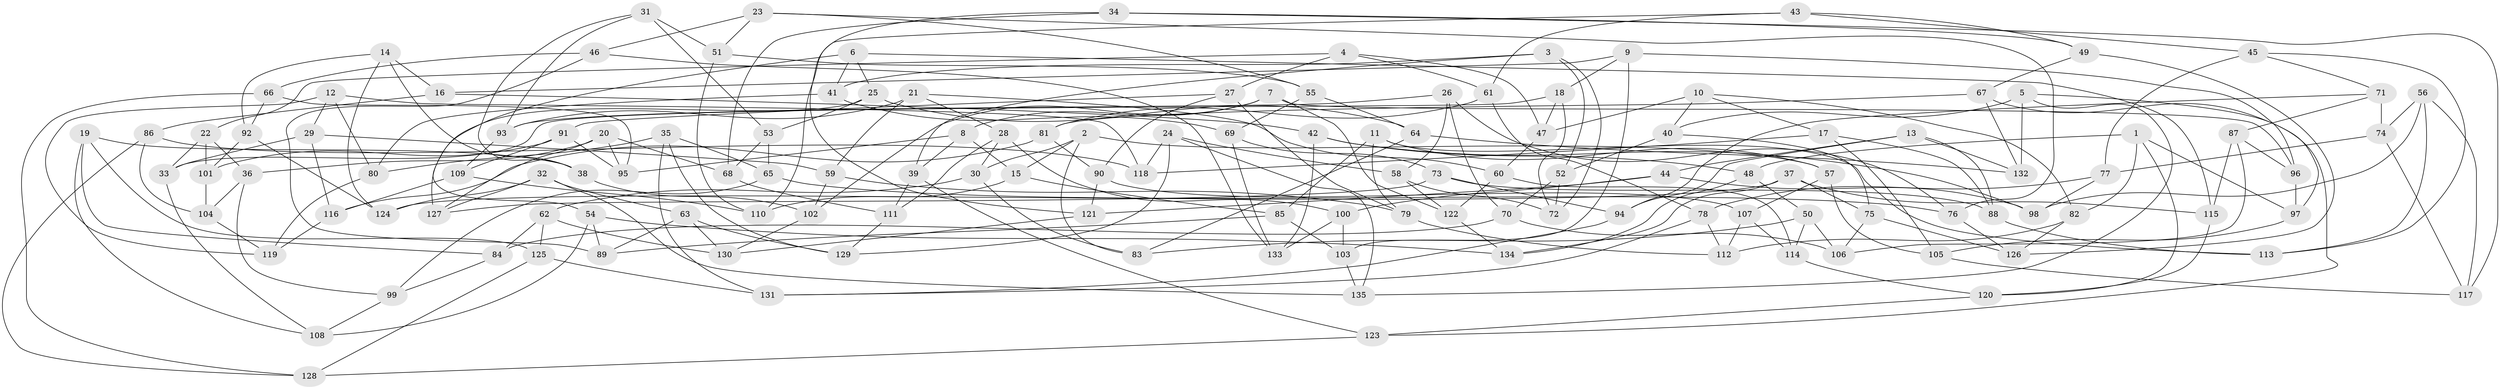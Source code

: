 // Generated by graph-tools (version 1.1) at 2025/58/03/09/25 04:58:43]
// undirected, 135 vertices, 270 edges
graph export_dot {
graph [start="1"]
  node [color=gray90,style=filled];
  1;
  2;
  3;
  4;
  5;
  6;
  7;
  8;
  9;
  10;
  11;
  12;
  13;
  14;
  15;
  16;
  17;
  18;
  19;
  20;
  21;
  22;
  23;
  24;
  25;
  26;
  27;
  28;
  29;
  30;
  31;
  32;
  33;
  34;
  35;
  36;
  37;
  38;
  39;
  40;
  41;
  42;
  43;
  44;
  45;
  46;
  47;
  48;
  49;
  50;
  51;
  52;
  53;
  54;
  55;
  56;
  57;
  58;
  59;
  60;
  61;
  62;
  63;
  64;
  65;
  66;
  67;
  68;
  69;
  70;
  71;
  72;
  73;
  74;
  75;
  76;
  77;
  78;
  79;
  80;
  81;
  82;
  83;
  84;
  85;
  86;
  87;
  88;
  89;
  90;
  91;
  92;
  93;
  94;
  95;
  96;
  97;
  98;
  99;
  100;
  101;
  102;
  103;
  104;
  105;
  106;
  107;
  108;
  109;
  110;
  111;
  112;
  113;
  114;
  115;
  116;
  117;
  118;
  119;
  120;
  121;
  122;
  123;
  124;
  125;
  126;
  127;
  128;
  129;
  130;
  131;
  132;
  133;
  134;
  135;
  1 -- 82;
  1 -- 120;
  1 -- 97;
  1 -- 48;
  2 -- 30;
  2 -- 57;
  2 -- 83;
  2 -- 15;
  3 -- 41;
  3 -- 39;
  3 -- 52;
  3 -- 72;
  4 -- 61;
  4 -- 27;
  4 -- 47;
  4 -- 22;
  5 -- 135;
  5 -- 40;
  5 -- 97;
  5 -- 132;
  6 -- 115;
  6 -- 25;
  6 -- 54;
  6 -- 41;
  7 -- 8;
  7 -- 96;
  7 -- 102;
  7 -- 122;
  8 -- 95;
  8 -- 39;
  8 -- 15;
  9 -- 103;
  9 -- 16;
  9 -- 18;
  9 -- 96;
  10 -- 82;
  10 -- 40;
  10 -- 17;
  10 -- 47;
  11 -- 85;
  11 -- 57;
  11 -- 79;
  11 -- 113;
  12 -- 29;
  12 -- 80;
  12 -- 119;
  12 -- 118;
  13 -- 94;
  13 -- 88;
  13 -- 132;
  13 -- 44;
  14 -- 38;
  14 -- 124;
  14 -- 92;
  14 -- 16;
  15 -- 85;
  15 -- 110;
  16 -- 42;
  16 -- 86;
  17 -- 118;
  17 -- 88;
  17 -- 105;
  18 -- 47;
  18 -- 72;
  18 -- 33;
  19 -- 38;
  19 -- 125;
  19 -- 84;
  19 -- 108;
  20 -- 95;
  20 -- 36;
  20 -- 68;
  20 -- 127;
  21 -- 28;
  21 -- 60;
  21 -- 59;
  21 -- 93;
  22 -- 33;
  22 -- 101;
  22 -- 36;
  23 -- 76;
  23 -- 46;
  23 -- 51;
  23 -- 55;
  24 -- 135;
  24 -- 129;
  24 -- 58;
  24 -- 118;
  25 -- 127;
  25 -- 64;
  25 -- 53;
  26 -- 58;
  26 -- 93;
  26 -- 76;
  26 -- 70;
  27 -- 91;
  27 -- 79;
  27 -- 90;
  28 -- 100;
  28 -- 30;
  28 -- 111;
  29 -- 116;
  29 -- 33;
  29 -- 59;
  30 -- 83;
  30 -- 62;
  31 -- 51;
  31 -- 93;
  31 -- 38;
  31 -- 53;
  32 -- 127;
  32 -- 135;
  32 -- 124;
  32 -- 63;
  33 -- 108;
  34 -- 117;
  34 -- 121;
  34 -- 49;
  34 -- 68;
  35 -- 65;
  35 -- 129;
  35 -- 131;
  35 -- 80;
  36 -- 99;
  36 -- 104;
  37 -- 134;
  37 -- 124;
  37 -- 75;
  37 -- 115;
  38 -- 102;
  39 -- 111;
  39 -- 123;
  40 -- 52;
  40 -- 75;
  41 -- 69;
  41 -- 80;
  42 -- 133;
  42 -- 98;
  42 -- 48;
  43 -- 110;
  43 -- 61;
  43 -- 45;
  43 -- 49;
  44 -- 98;
  44 -- 121;
  44 -- 100;
  45 -- 71;
  45 -- 113;
  45 -- 77;
  46 -- 89;
  46 -- 66;
  46 -- 133;
  47 -- 60;
  48 -- 50;
  48 -- 134;
  49 -- 126;
  49 -- 67;
  50 -- 106;
  50 -- 114;
  50 -- 83;
  51 -- 110;
  51 -- 55;
  52 -- 72;
  52 -- 70;
  53 -- 65;
  53 -- 68;
  54 -- 108;
  54 -- 134;
  54 -- 89;
  55 -- 69;
  55 -- 64;
  56 -- 117;
  56 -- 98;
  56 -- 113;
  56 -- 74;
  57 -- 105;
  57 -- 107;
  58 -- 72;
  58 -- 122;
  59 -- 102;
  59 -- 79;
  60 -- 122;
  60 -- 114;
  61 -- 78;
  61 -- 81;
  62 -- 125;
  62 -- 130;
  62 -- 84;
  63 -- 130;
  63 -- 129;
  63 -- 89;
  64 -- 132;
  64 -- 83;
  65 -- 99;
  65 -- 76;
  66 -- 95;
  66 -- 92;
  66 -- 128;
  67 -- 132;
  67 -- 123;
  67 -- 81;
  68 -- 111;
  69 -- 73;
  69 -- 133;
  70 -- 84;
  70 -- 106;
  71 -- 94;
  71 -- 74;
  71 -- 87;
  73 -- 88;
  73 -- 94;
  73 -- 127;
  74 -- 77;
  74 -- 117;
  75 -- 126;
  75 -- 106;
  76 -- 126;
  77 -- 78;
  77 -- 98;
  78 -- 131;
  78 -- 112;
  79 -- 112;
  80 -- 119;
  81 -- 90;
  81 -- 116;
  82 -- 112;
  82 -- 126;
  84 -- 99;
  85 -- 103;
  85 -- 89;
  86 -- 104;
  86 -- 128;
  86 -- 118;
  87 -- 115;
  87 -- 96;
  87 -- 106;
  88 -- 113;
  90 -- 107;
  90 -- 121;
  91 -- 109;
  91 -- 101;
  91 -- 95;
  92 -- 101;
  92 -- 124;
  93 -- 109;
  94 -- 131;
  96 -- 97;
  97 -- 105;
  99 -- 108;
  100 -- 133;
  100 -- 103;
  101 -- 104;
  102 -- 130;
  103 -- 135;
  104 -- 119;
  105 -- 117;
  107 -- 114;
  107 -- 112;
  109 -- 110;
  109 -- 116;
  111 -- 129;
  114 -- 120;
  115 -- 120;
  116 -- 119;
  120 -- 123;
  121 -- 130;
  122 -- 134;
  123 -- 128;
  125 -- 131;
  125 -- 128;
}
